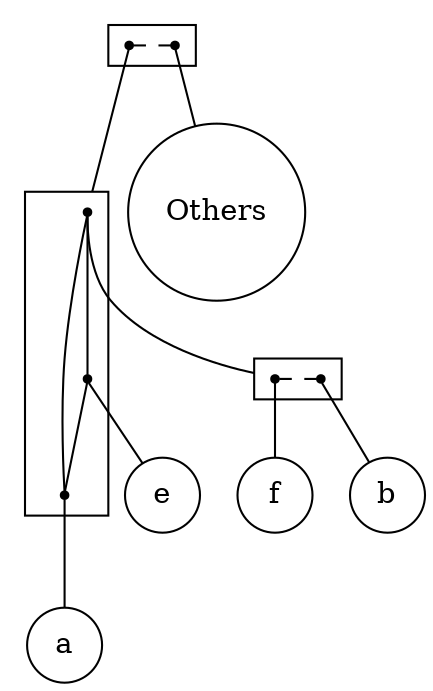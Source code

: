 strict digraph "plain_2-structure" {
compound=true;
fontname=Verdana;
fontsize=12;
newrank=true;
node [shape=circle];
Others;
e;
a;
f;
b;
subgraph cluster_ebOthersfa {
rank=same;
node [shape=point];
s_feab -> s_Others  [arrowhead=none, color=black, style=dashed];
}

subgraph cluster_feab {
node [shape=point];
s_fb -> s_e  [arrowhead=none, color=black, style=solid];
s_fb -> s_a  [arrowhead=none, color=black, style=solid];
s_e -> s_a  [arrowhead=none, color=black, style=solid];
}

subgraph cluster_fb {
rank=same;
node [shape=point];
s_f -> s_b  [arrowhead=none, color=black, style=dashed];
}

s_feab -> s_fb  [arrowhead=none, lhead=cluster_feab];
s_Others -> Others  [arrowhead=none];
s_fb -> s_f  [arrowhead=none, lhead=cluster_fb];
s_e -> e  [arrowhead=none];
s_a -> a  [arrowhead=none];
s_f -> f  [arrowhead=none];
s_b -> b  [arrowhead=none];
}
